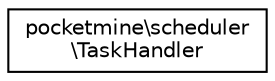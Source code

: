 digraph "Graphical Class Hierarchy"
{
 // INTERACTIVE_SVG=YES
 // LATEX_PDF_SIZE
  edge [fontname="Helvetica",fontsize="10",labelfontname="Helvetica",labelfontsize="10"];
  node [fontname="Helvetica",fontsize="10",shape=record];
  rankdir="LR";
  Node0 [label="pocketmine\\scheduler\l\\TaskHandler",height=0.2,width=0.4,color="black", fillcolor="white", style="filled",URL="$dd/d18/classpocketmine_1_1scheduler_1_1_task_handler.html",tooltip=" "];
}

